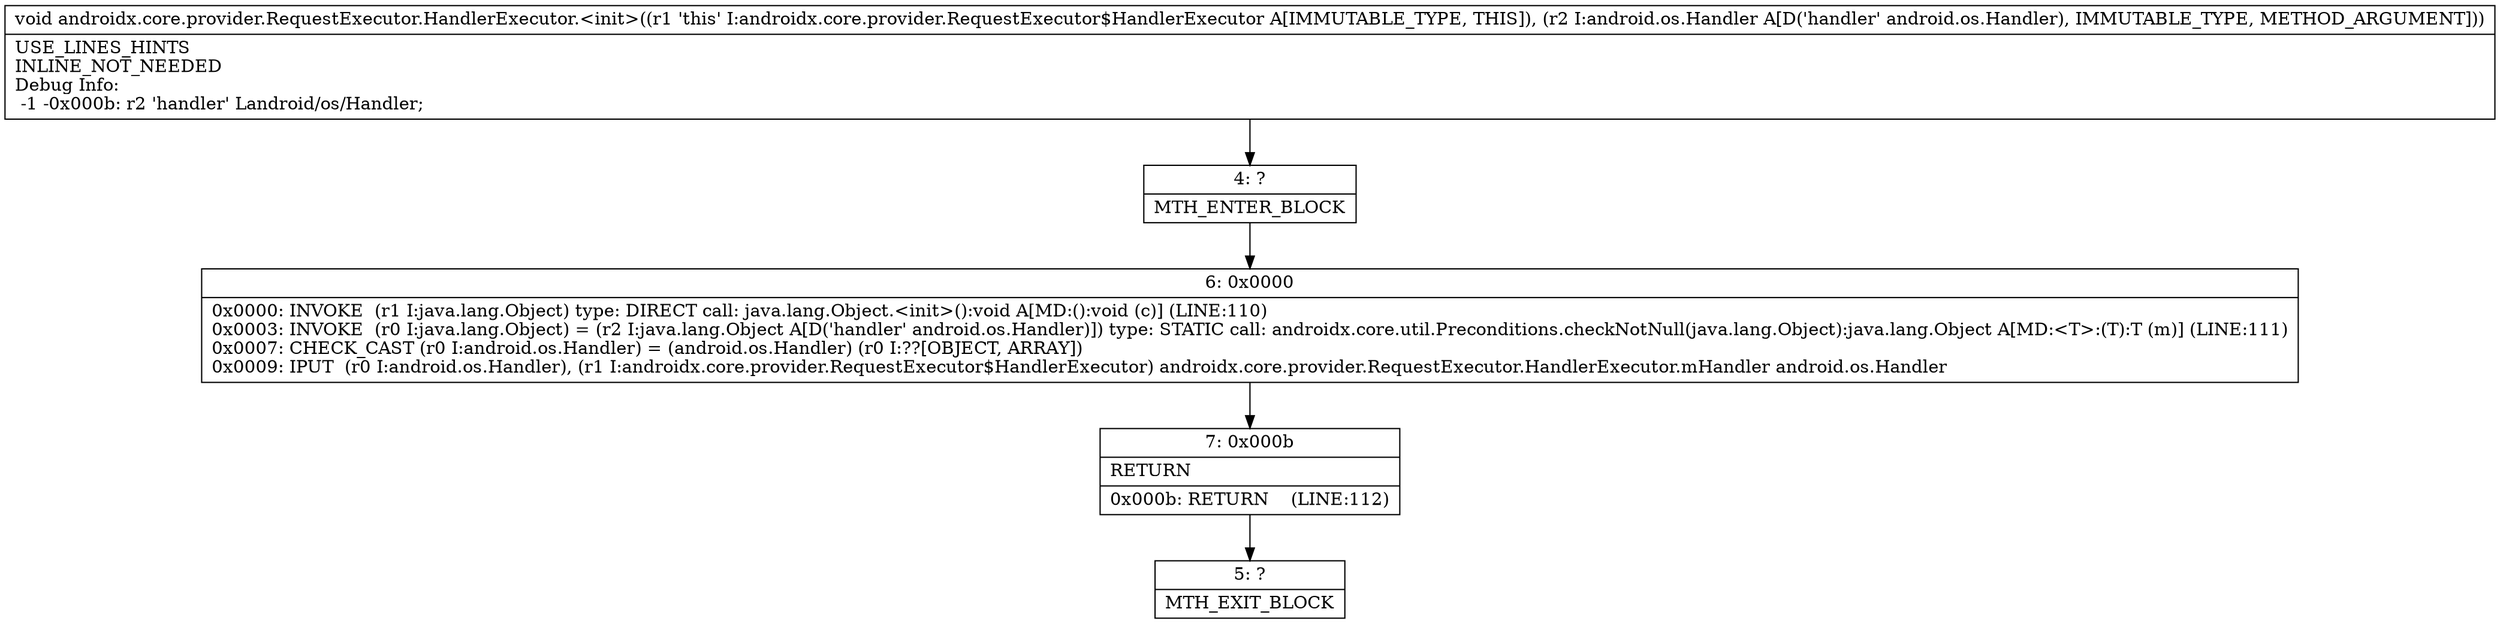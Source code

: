 digraph "CFG forandroidx.core.provider.RequestExecutor.HandlerExecutor.\<init\>(Landroid\/os\/Handler;)V" {
Node_4 [shape=record,label="{4\:\ ?|MTH_ENTER_BLOCK\l}"];
Node_6 [shape=record,label="{6\:\ 0x0000|0x0000: INVOKE  (r1 I:java.lang.Object) type: DIRECT call: java.lang.Object.\<init\>():void A[MD:():void (c)] (LINE:110)\l0x0003: INVOKE  (r0 I:java.lang.Object) = (r2 I:java.lang.Object A[D('handler' android.os.Handler)]) type: STATIC call: androidx.core.util.Preconditions.checkNotNull(java.lang.Object):java.lang.Object A[MD:\<T\>:(T):T (m)] (LINE:111)\l0x0007: CHECK_CAST (r0 I:android.os.Handler) = (android.os.Handler) (r0 I:??[OBJECT, ARRAY]) \l0x0009: IPUT  (r0 I:android.os.Handler), (r1 I:androidx.core.provider.RequestExecutor$HandlerExecutor) androidx.core.provider.RequestExecutor.HandlerExecutor.mHandler android.os.Handler \l}"];
Node_7 [shape=record,label="{7\:\ 0x000b|RETURN\l|0x000b: RETURN    (LINE:112)\l}"];
Node_5 [shape=record,label="{5\:\ ?|MTH_EXIT_BLOCK\l}"];
MethodNode[shape=record,label="{void androidx.core.provider.RequestExecutor.HandlerExecutor.\<init\>((r1 'this' I:androidx.core.provider.RequestExecutor$HandlerExecutor A[IMMUTABLE_TYPE, THIS]), (r2 I:android.os.Handler A[D('handler' android.os.Handler), IMMUTABLE_TYPE, METHOD_ARGUMENT]))  | USE_LINES_HINTS\lINLINE_NOT_NEEDED\lDebug Info:\l  \-1 \-0x000b: r2 'handler' Landroid\/os\/Handler;\l}"];
MethodNode -> Node_4;Node_4 -> Node_6;
Node_6 -> Node_7;
Node_7 -> Node_5;
}

